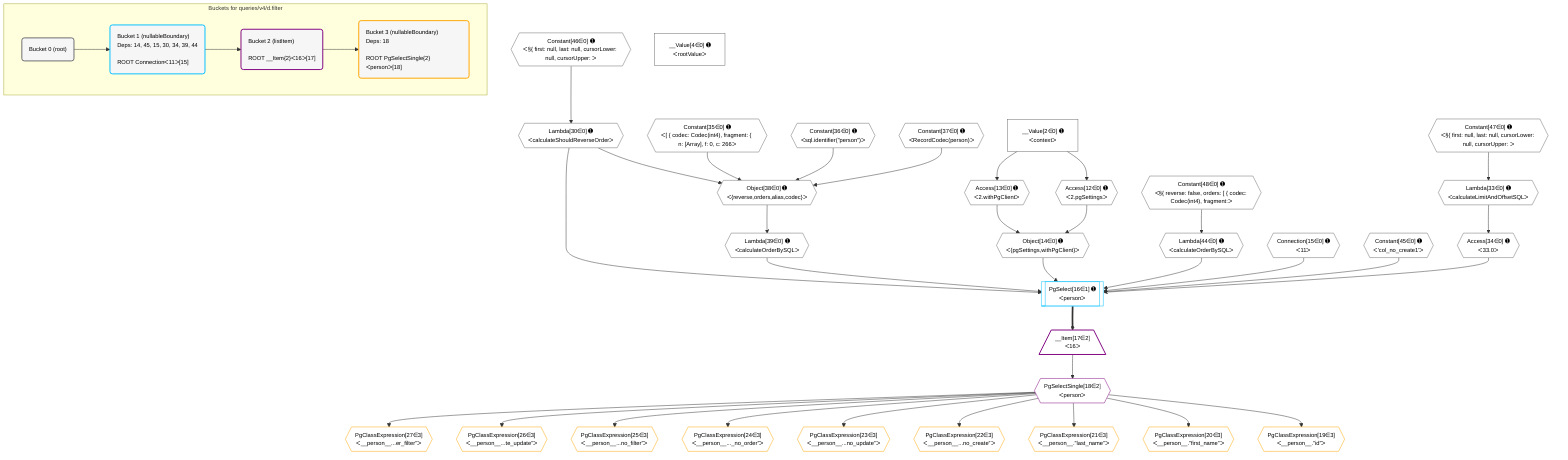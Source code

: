 %%{init: {'themeVariables': { 'fontSize': '12px'}}}%%
graph TD
    classDef path fill:#eee,stroke:#000,color:#000
    classDef plan fill:#fff,stroke-width:1px,color:#000
    classDef itemplan fill:#fff,stroke-width:2px,color:#000
    classDef unbatchedplan fill:#dff,stroke-width:1px,color:#000
    classDef sideeffectplan fill:#fcc,stroke-width:2px,color:#000
    classDef bucket fill:#f6f6f6,color:#000,stroke-width:2px,text-align:left


    %% plan dependencies
    Object38{{"Object[38∈0] ➊<br />ᐸ{reverse,orders,alias,codec}ᐳ"}}:::plan
    Lambda30{{"Lambda[30∈0] ➊<br />ᐸcalculateShouldReverseOrderᐳ"}}:::plan
    Constant35{{"Constant[35∈0] ➊<br />ᐸ[ { codec: Codec(int4), fragment: { n: [Array], f: 0, c: 266ᐳ"}}:::plan
    Constant36{{"Constant[36∈0] ➊<br />ᐸsql.identifier(”person”)ᐳ"}}:::plan
    Constant37{{"Constant[37∈0] ➊<br />ᐸRecordCodec(person)ᐳ"}}:::plan
    Lambda30 & Constant35 & Constant36 & Constant37 --> Object38
    Object14{{"Object[14∈0] ➊<br />ᐸ{pgSettings,withPgClient}ᐳ"}}:::plan
    Access12{{"Access[12∈0] ➊<br />ᐸ2.pgSettingsᐳ"}}:::plan
    Access13{{"Access[13∈0] ➊<br />ᐸ2.withPgClientᐳ"}}:::plan
    Access12 & Access13 --> Object14
    __Value2["__Value[2∈0] ➊<br />ᐸcontextᐳ"]:::plan
    __Value2 --> Access12
    __Value2 --> Access13
    Constant46{{"Constant[46∈0] ➊<br />ᐸ§{ first: null, last: null, cursorLower: null, cursorUpper: ᐳ"}}:::plan
    Constant46 --> Lambda30
    Lambda33{{"Lambda[33∈0] ➊<br />ᐸcalculateLimitAndOffsetSQLᐳ"}}:::plan
    Constant47{{"Constant[47∈0] ➊<br />ᐸ§{ first: null, last: null, cursorLower: null, cursorUpper: ᐳ"}}:::plan
    Constant47 --> Lambda33
    Access34{{"Access[34∈0] ➊<br />ᐸ33.0ᐳ"}}:::plan
    Lambda33 --> Access34
    Lambda39{{"Lambda[39∈0] ➊<br />ᐸcalculateOrderBySQLᐳ"}}:::plan
    Object38 --> Lambda39
    Lambda44{{"Lambda[44∈0] ➊<br />ᐸcalculateOrderBySQLᐳ"}}:::plan
    Constant48{{"Constant[48∈0] ➊<br />ᐸ§{ reverse: false, orders: [ { codec: Codec(int4), fragment:ᐳ"}}:::plan
    Constant48 --> Lambda44
    __Value4["__Value[4∈0] ➊<br />ᐸrootValueᐳ"]:::plan
    Connection15{{"Connection[15∈0] ➊<br />ᐸ11ᐳ"}}:::plan
    Constant45{{"Constant[45∈0] ➊<br />ᐸ'col_no_create1'ᐳ"}}:::plan
    PgSelect16[["PgSelect[16∈1] ➊<br />ᐸpersonᐳ"]]:::plan
    Object14 & Constant45 & Connection15 & Lambda30 & Access34 & Lambda39 & Lambda44 --> PgSelect16
    __Item17[/"__Item[17∈2]<br />ᐸ16ᐳ"\]:::itemplan
    PgSelect16 ==> __Item17
    PgSelectSingle18{{"PgSelectSingle[18∈2]<br />ᐸpersonᐳ"}}:::plan
    __Item17 --> PgSelectSingle18
    PgClassExpression19{{"PgClassExpression[19∈3]<br />ᐸ__person__.”id”ᐳ"}}:::plan
    PgSelectSingle18 --> PgClassExpression19
    PgClassExpression20{{"PgClassExpression[20∈3]<br />ᐸ__person__.”first_name”ᐳ"}}:::plan
    PgSelectSingle18 --> PgClassExpression20
    PgClassExpression21{{"PgClassExpression[21∈3]<br />ᐸ__person__.”last_name”ᐳ"}}:::plan
    PgSelectSingle18 --> PgClassExpression21
    PgClassExpression22{{"PgClassExpression[22∈3]<br />ᐸ__person__...no_create”ᐳ"}}:::plan
    PgSelectSingle18 --> PgClassExpression22
    PgClassExpression23{{"PgClassExpression[23∈3]<br />ᐸ__person__...no_update”ᐳ"}}:::plan
    PgSelectSingle18 --> PgClassExpression23
    PgClassExpression24{{"PgClassExpression[24∈3]<br />ᐸ__person__..._no_order”ᐳ"}}:::plan
    PgSelectSingle18 --> PgClassExpression24
    PgClassExpression25{{"PgClassExpression[25∈3]<br />ᐸ__person__...no_filter”ᐳ"}}:::plan
    PgSelectSingle18 --> PgClassExpression25
    PgClassExpression26{{"PgClassExpression[26∈3]<br />ᐸ__person__...te_update”ᐳ"}}:::plan
    PgSelectSingle18 --> PgClassExpression26
    PgClassExpression27{{"PgClassExpression[27∈3]<br />ᐸ__person__...er_filter”ᐳ"}}:::plan
    PgSelectSingle18 --> PgClassExpression27

    %% define steps

    subgraph "Buckets for queries/v4/d.filter"
    Bucket0("Bucket 0 (root)"):::bucket
    classDef bucket0 stroke:#696969
    class Bucket0,__Value2,__Value4,Access12,Access13,Object14,Connection15,Lambda30,Lambda33,Access34,Constant35,Constant36,Constant37,Object38,Lambda39,Lambda44,Constant45,Constant46,Constant47,Constant48 bucket0
    Bucket1("Bucket 1 (nullableBoundary)<br />Deps: 14, 45, 15, 30, 34, 39, 44<br /><br />ROOT Connectionᐸ11ᐳ[15]"):::bucket
    classDef bucket1 stroke:#00bfff
    class Bucket1,PgSelect16 bucket1
    Bucket2("Bucket 2 (listItem)<br /><br />ROOT __Item{2}ᐸ16ᐳ[17]"):::bucket
    classDef bucket2 stroke:#7f007f
    class Bucket2,__Item17,PgSelectSingle18 bucket2
    Bucket3("Bucket 3 (nullableBoundary)<br />Deps: 18<br /><br />ROOT PgSelectSingle{2}ᐸpersonᐳ[18]"):::bucket
    classDef bucket3 stroke:#ffa500
    class Bucket3,PgClassExpression19,PgClassExpression20,PgClassExpression21,PgClassExpression22,PgClassExpression23,PgClassExpression24,PgClassExpression25,PgClassExpression26,PgClassExpression27 bucket3
    Bucket0 --> Bucket1
    Bucket1 --> Bucket2
    Bucket2 --> Bucket3
    end